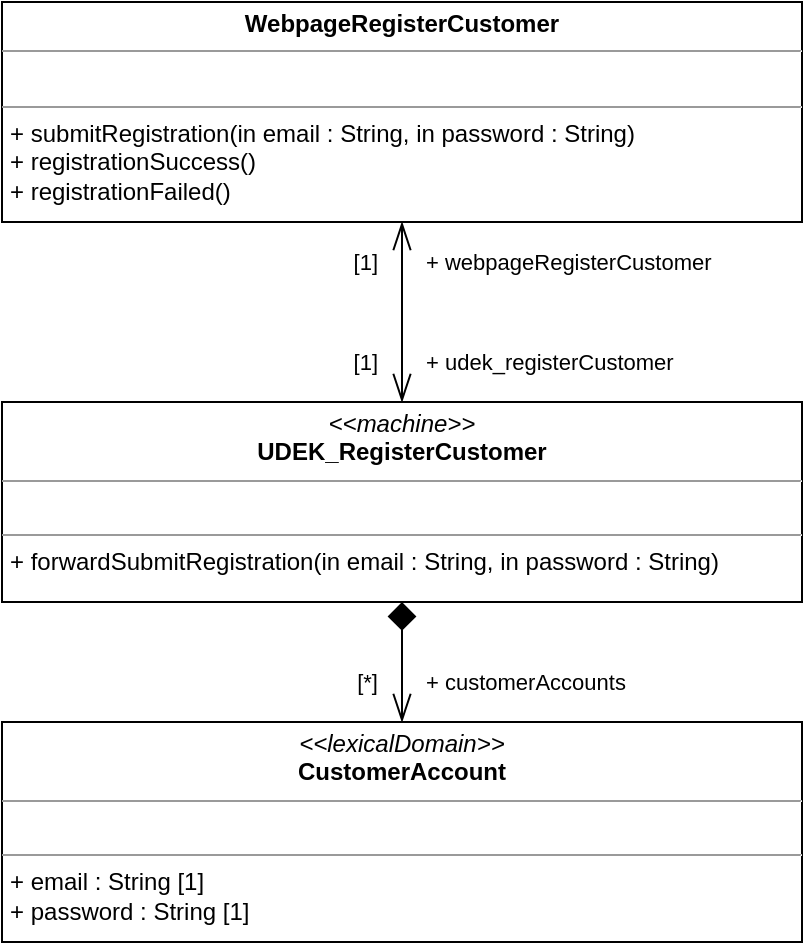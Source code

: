 <mxfile version="16.5.1" type="device"><diagram id="xipJ7WYbZSQ4OafRACD9" name="Page-1"><mxGraphModel dx="1178" dy="706" grid="1" gridSize="10" guides="1" tooltips="1" connect="1" arrows="1" fold="1" page="1" pageScale="1" pageWidth="3300" pageHeight="2339" math="0" shadow="0"><root><mxCell id="0"/><mxCell id="1" parent="0"/><mxCell id="QIFVHsvpwOAZJeWu5MAw-4" style="rounded=0;orthogonalLoop=1;jettySize=auto;html=1;startArrow=openThin;startFill=0;endArrow=openThin;endFill=0;endSize=12;startSize=12;" edge="1" parent="1" source="QIFVHsvpwOAZJeWu5MAw-1" target="QIFVHsvpwOAZJeWu5MAw-3"><mxGeometry relative="1" as="geometry"/></mxCell><mxCell id="QIFVHsvpwOAZJeWu5MAw-10" style="edgeStyle=none;shape=connector;rounded=0;orthogonalLoop=1;jettySize=auto;html=1;labelBackgroundColor=default;fontFamily=Helvetica;fontSize=11;fontColor=default;startArrow=diamond;startFill=1;endArrow=openThin;endFill=0;startSize=12;endSize=12;strokeColor=default;" edge="1" parent="1" source="QIFVHsvpwOAZJeWu5MAw-1" target="QIFVHsvpwOAZJeWu5MAw-7"><mxGeometry relative="1" as="geometry"/></mxCell><mxCell id="QIFVHsvpwOAZJeWu5MAw-1" value="&lt;p style=&quot;margin: 0px ; margin-top: 4px ; text-align: center&quot;&gt;&lt;i&gt;&amp;lt;&amp;lt;machine&amp;gt;&amp;gt;&lt;/i&gt;&lt;br&gt;&lt;b&gt;UDEK_RegisterCustomer&lt;/b&gt;&lt;/p&gt;&lt;hr size=&quot;1&quot;&gt;&lt;p style=&quot;margin: 0px ; margin-left: 4px&quot;&gt;&lt;br&gt;&lt;/p&gt;&lt;hr size=&quot;1&quot;&gt;&lt;p style=&quot;margin: 0px ; margin-left: 4px&quot;&gt;+ forwardSubmitRegistration(in email : String, in password : String)&lt;br&gt;&lt;/p&gt;" style="verticalAlign=top;align=left;overflow=fill;fontSize=12;fontFamily=Helvetica;html=1;rounded=0;shadow=0;glass=0;comic=0;sketch=0;pointerEvents=1;fontColor=default;gradientColor=none;container=0;" vertex="1" parent="1"><mxGeometry x="280" y="240" width="400" height="100" as="geometry"/></mxCell><mxCell id="QIFVHsvpwOAZJeWu5MAw-3" value="&lt;p style=&quot;margin: 0px ; margin-top: 4px ; text-align: center&quot;&gt;&lt;b&gt;WebpageRegisterCustomer&lt;/b&gt;&lt;/p&gt;&lt;hr size=&quot;1&quot;&gt;&lt;p style=&quot;margin: 0px ; margin-left: 4px&quot;&gt;&lt;br&gt;&lt;/p&gt;&lt;hr size=&quot;1&quot;&gt;&lt;p style=&quot;margin: 0px ; margin-left: 4px&quot;&gt;+ submitRegistration(in email : String, in password : String)&lt;/p&gt;&lt;p style=&quot;margin: 0px ; margin-left: 4px&quot;&gt;+ registrationSuccess()&lt;/p&gt;&lt;p style=&quot;margin: 0px ; margin-left: 4px&quot;&gt;+ registrationFailed()&lt;/p&gt;" style="verticalAlign=top;align=left;overflow=fill;fontSize=12;fontFamily=Helvetica;html=1;" vertex="1" parent="1"><mxGeometry x="280" y="40" width="400" height="110" as="geometry"/></mxCell><mxCell id="QIFVHsvpwOAZJeWu5MAw-5" value="[1]" style="text;html=1;strokeColor=none;fillColor=none;align=right;verticalAlign=middle;whiteSpace=wrap;rounded=0;fontFamily=Helvetica;fontSize=11;fontColor=default;" vertex="1" parent="1"><mxGeometry x="450" y="160" width="20" height="20" as="geometry"/></mxCell><mxCell id="QIFVHsvpwOAZJeWu5MAw-6" value="+ webpageRegisterCustomer" style="text;html=1;strokeColor=none;fillColor=none;align=left;verticalAlign=middle;whiteSpace=wrap;rounded=0;fontFamily=Helvetica;fontSize=11;fontColor=default;" vertex="1" parent="1"><mxGeometry x="490" y="160" width="180" height="20" as="geometry"/></mxCell><mxCell id="QIFVHsvpwOAZJeWu5MAw-7" value="&lt;p style=&quot;margin: 0px ; margin-top: 4px ; text-align: center&quot;&gt;&lt;i&gt;&amp;lt;&amp;lt;lexicalDomain&amp;gt;&amp;gt;&lt;/i&gt;&lt;br&gt;&lt;b&gt;CustomerAccount&lt;/b&gt;&lt;/p&gt;&lt;hr size=&quot;1&quot;&gt;&lt;p style=&quot;margin: 0px ; margin-left: 4px&quot;&gt;&lt;br&gt;&lt;/p&gt;&lt;hr size=&quot;1&quot;&gt;&lt;p style=&quot;margin: 0px ; margin-left: 4px&quot;&gt;+ email : String [1]&lt;br&gt;&lt;/p&gt;&lt;p style=&quot;margin: 0px ; margin-left: 4px&quot;&gt;+ password : String [1]&lt;/p&gt;" style="verticalAlign=top;align=left;overflow=fill;fontSize=12;fontFamily=Helvetica;html=1;rounded=0;shadow=0;glass=0;comic=0;sketch=0;pointerEvents=1;fontColor=default;gradientColor=none;container=0;" vertex="1" parent="1"><mxGeometry x="280" y="400" width="400" height="110" as="geometry"/></mxCell><mxCell id="QIFVHsvpwOAZJeWu5MAw-8" value="[1]" style="text;html=1;strokeColor=none;fillColor=none;align=right;verticalAlign=middle;whiteSpace=wrap;rounded=0;fontFamily=Helvetica;fontSize=11;fontColor=default;" vertex="1" parent="1"><mxGeometry x="450" y="210" width="20" height="20" as="geometry"/></mxCell><mxCell id="QIFVHsvpwOAZJeWu5MAw-9" value="+ udek_registerCustomer" style="text;html=1;strokeColor=none;fillColor=none;align=left;verticalAlign=middle;whiteSpace=wrap;rounded=0;fontFamily=Helvetica;fontSize=11;fontColor=default;" vertex="1" parent="1"><mxGeometry x="490" y="210" width="180" height="20" as="geometry"/></mxCell><mxCell id="QIFVHsvpwOAZJeWu5MAw-11" value="[*]" style="text;html=1;strokeColor=none;fillColor=none;align=right;verticalAlign=middle;whiteSpace=wrap;rounded=0;fontFamily=Helvetica;fontSize=11;fontColor=default;" vertex="1" parent="1"><mxGeometry x="450" y="370" width="20" height="20" as="geometry"/></mxCell><mxCell id="QIFVHsvpwOAZJeWu5MAw-12" value="+ customerAccounts" style="text;html=1;strokeColor=none;fillColor=none;align=left;verticalAlign=middle;whiteSpace=wrap;rounded=0;fontFamily=Helvetica;fontSize=11;fontColor=default;" vertex="1" parent="1"><mxGeometry x="490" y="370" width="180" height="20" as="geometry"/></mxCell></root></mxGraphModel></diagram></mxfile>